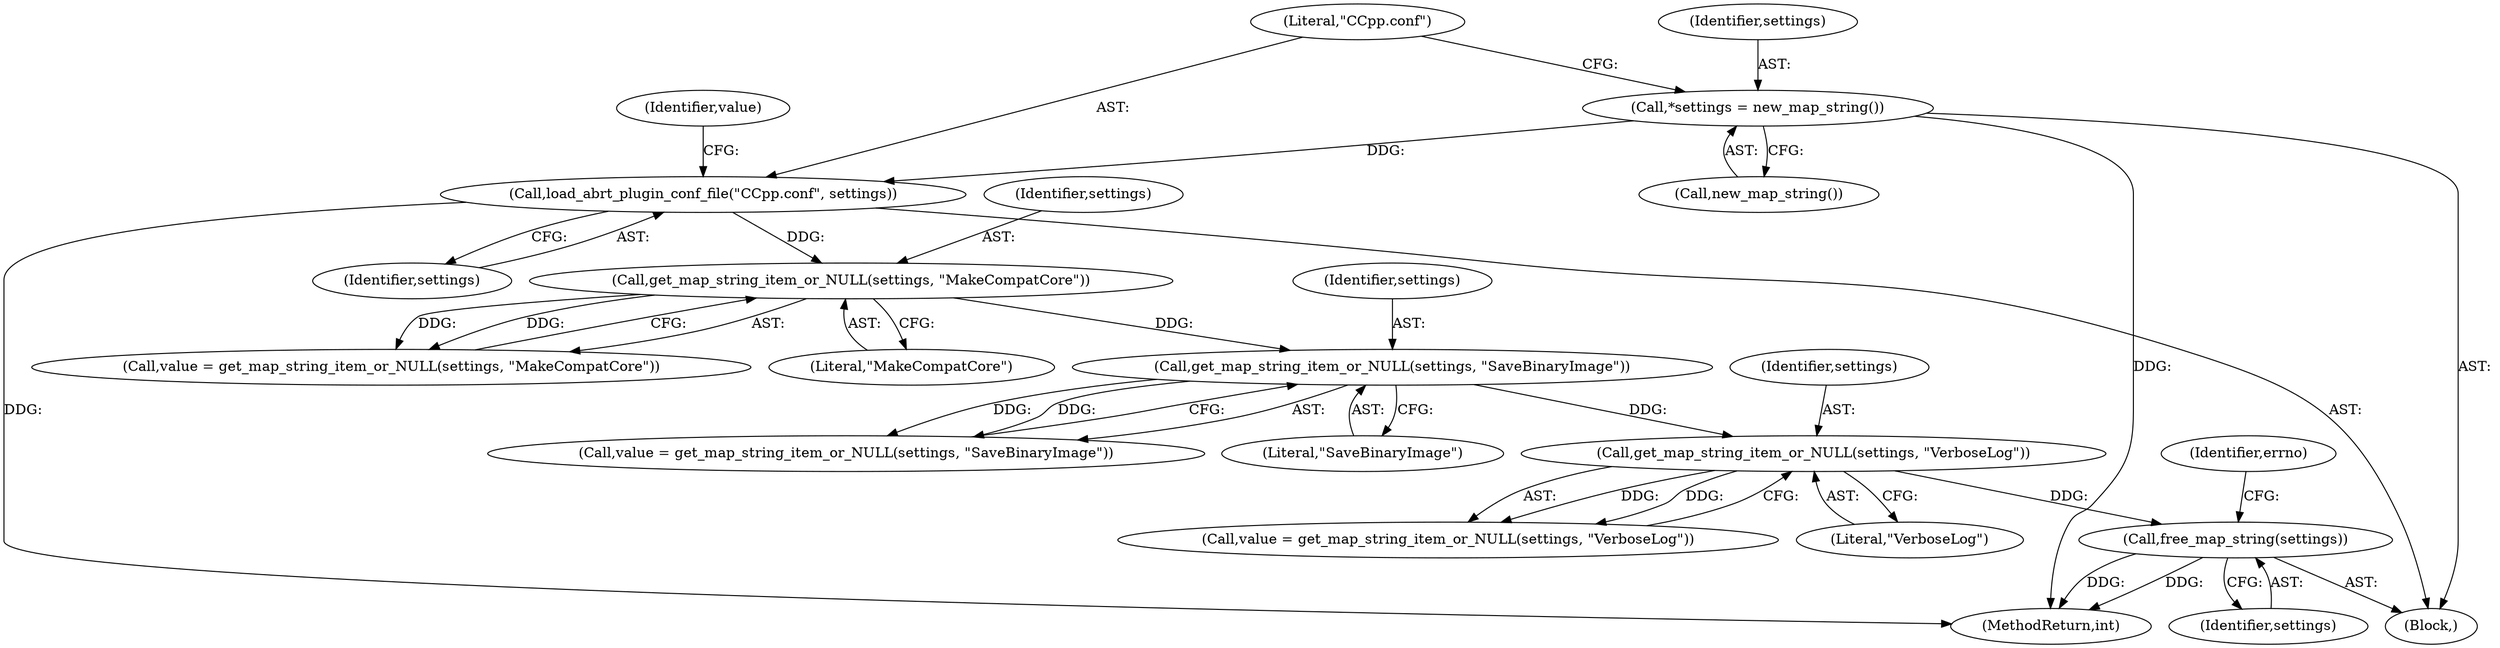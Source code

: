 digraph "0_abrt_8939398b82006ba1fec4ed491339fc075f43fc7c_1@API" {
"1000258" [label="(Call,free_map_string(settings))"];
"1000249" [label="(Call,get_map_string_item_or_NULL(settings, \"VerboseLog\"))"];
"1000238" [label="(Call,get_map_string_item_or_NULL(settings, \"SaveBinaryImage\"))"];
"1000227" [label="(Call,get_map_string_item_or_NULL(settings, \"MakeCompatCore\"))"];
"1000221" [label="(Call,load_abrt_plugin_conf_file(\"CCpp.conf\", settings))"];
"1000218" [label="(Call,*settings = new_map_string())"];
"1000261" [label="(Identifier,errno)"];
"1000222" [label="(Literal,\"CCpp.conf\")"];
"1000236" [label="(Call,value = get_map_string_item_or_NULL(settings, \"SaveBinaryImage\"))"];
"1000249" [label="(Call,get_map_string_item_or_NULL(settings, \"VerboseLog\"))"];
"1000225" [label="(Call,value = get_map_string_item_or_NULL(settings, \"MakeCompatCore\"))"];
"1000226" [label="(Identifier,value)"];
"1000247" [label="(Call,value = get_map_string_item_or_NULL(settings, \"VerboseLog\"))"];
"1000216" [label="(Block,)"];
"1000240" [label="(Literal,\"SaveBinaryImage\")"];
"1000218" [label="(Call,*settings = new_map_string())"];
"1000250" [label="(Identifier,settings)"];
"1000239" [label="(Identifier,settings)"];
"1000238" [label="(Call,get_map_string_item_or_NULL(settings, \"SaveBinaryImage\"))"];
"1000223" [label="(Identifier,settings)"];
"1000219" [label="(Identifier,settings)"];
"1000228" [label="(Identifier,settings)"];
"1000258" [label="(Call,free_map_string(settings))"];
"1000227" [label="(Call,get_map_string_item_or_NULL(settings, \"MakeCompatCore\"))"];
"1000251" [label="(Literal,\"VerboseLog\")"];
"1000259" [label="(Identifier,settings)"];
"1000221" [label="(Call,load_abrt_plugin_conf_file(\"CCpp.conf\", settings))"];
"1001237" [label="(MethodReturn,int)"];
"1000220" [label="(Call,new_map_string())"];
"1000229" [label="(Literal,\"MakeCompatCore\")"];
"1000258" -> "1000216"  [label="AST: "];
"1000258" -> "1000259"  [label="CFG: "];
"1000259" -> "1000258"  [label="AST: "];
"1000261" -> "1000258"  [label="CFG: "];
"1000258" -> "1001237"  [label="DDG: "];
"1000258" -> "1001237"  [label="DDG: "];
"1000249" -> "1000258"  [label="DDG: "];
"1000249" -> "1000247"  [label="AST: "];
"1000249" -> "1000251"  [label="CFG: "];
"1000250" -> "1000249"  [label="AST: "];
"1000251" -> "1000249"  [label="AST: "];
"1000247" -> "1000249"  [label="CFG: "];
"1000249" -> "1000247"  [label="DDG: "];
"1000249" -> "1000247"  [label="DDG: "];
"1000238" -> "1000249"  [label="DDG: "];
"1000238" -> "1000236"  [label="AST: "];
"1000238" -> "1000240"  [label="CFG: "];
"1000239" -> "1000238"  [label="AST: "];
"1000240" -> "1000238"  [label="AST: "];
"1000236" -> "1000238"  [label="CFG: "];
"1000238" -> "1000236"  [label="DDG: "];
"1000238" -> "1000236"  [label="DDG: "];
"1000227" -> "1000238"  [label="DDG: "];
"1000227" -> "1000225"  [label="AST: "];
"1000227" -> "1000229"  [label="CFG: "];
"1000228" -> "1000227"  [label="AST: "];
"1000229" -> "1000227"  [label="AST: "];
"1000225" -> "1000227"  [label="CFG: "];
"1000227" -> "1000225"  [label="DDG: "];
"1000227" -> "1000225"  [label="DDG: "];
"1000221" -> "1000227"  [label="DDG: "];
"1000221" -> "1000216"  [label="AST: "];
"1000221" -> "1000223"  [label="CFG: "];
"1000222" -> "1000221"  [label="AST: "];
"1000223" -> "1000221"  [label="AST: "];
"1000226" -> "1000221"  [label="CFG: "];
"1000221" -> "1001237"  [label="DDG: "];
"1000218" -> "1000221"  [label="DDG: "];
"1000218" -> "1000216"  [label="AST: "];
"1000218" -> "1000220"  [label="CFG: "];
"1000219" -> "1000218"  [label="AST: "];
"1000220" -> "1000218"  [label="AST: "];
"1000222" -> "1000218"  [label="CFG: "];
"1000218" -> "1001237"  [label="DDG: "];
}
